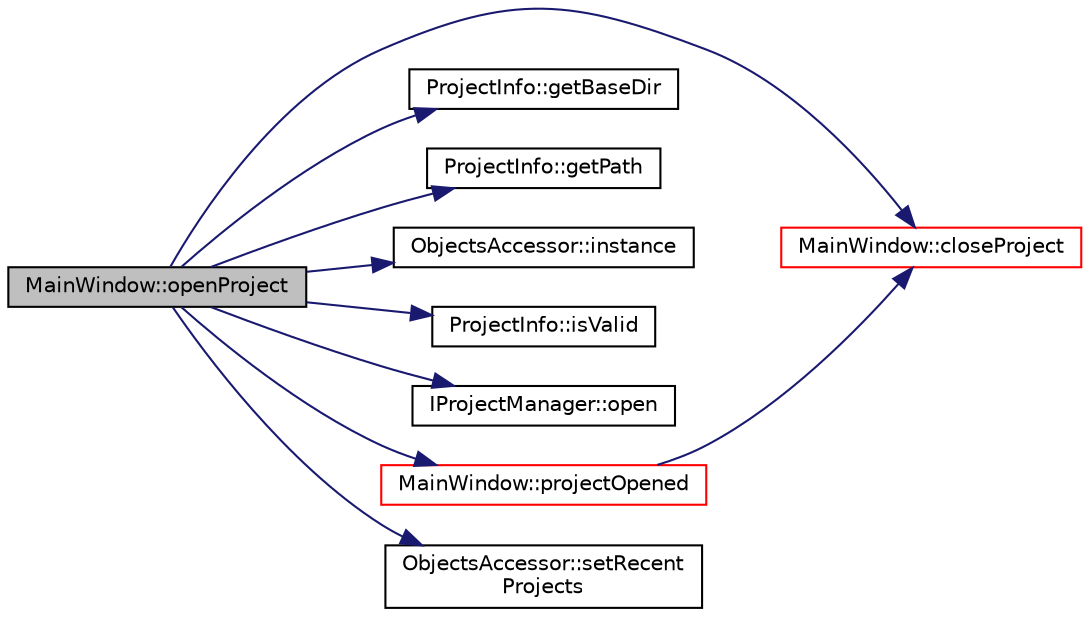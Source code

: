 digraph "MainWindow::openProject"
{
 // LATEX_PDF_SIZE
  edge [fontname="Helvetica",fontsize="10",labelfontname="Helvetica",labelfontsize="10"];
  node [fontname="Helvetica",fontsize="10",shape=record];
  rankdir="LR";
  Node1 [label="MainWindow::openProject",height=0.2,width=0.4,color="black", fillcolor="grey75", style="filled", fontcolor="black",tooltip=" "];
  Node1 -> Node2 [color="midnightblue",fontsize="10",style="solid",fontname="Helvetica"];
  Node2 [label="MainWindow::closeProject",height=0.2,width=0.4,color="red", fillcolor="white", style="filled",URL="$class_main_window.html#a76ab638b4eb18b2624b882474d90f905",tooltip=" "];
  Node1 -> Node8 [color="midnightblue",fontsize="10",style="solid",fontname="Helvetica"];
  Node8 [label="ProjectInfo::getBaseDir",height=0.2,width=0.4,color="black", fillcolor="white", style="filled",URL="$struct_project_info.html#a71068380a217d3811d085c1ab1aadf59",tooltip=" "];
  Node1 -> Node9 [color="midnightblue",fontsize="10",style="solid",fontname="Helvetica"];
  Node9 [label="ProjectInfo::getPath",height=0.2,width=0.4,color="black", fillcolor="white", style="filled",URL="$struct_project_info.html#a781e4f7abfbb6dce848bc1f0e6e46c55",tooltip=" "];
  Node1 -> Node10 [color="midnightblue",fontsize="10",style="solid",fontname="Helvetica"];
  Node10 [label="ObjectsAccessor::instance",height=0.2,width=0.4,color="black", fillcolor="white", style="filled",URL="$class_objects_accessor.html#adcde9d95f2bbdd55714d9bd9bb3efce4",tooltip=" "];
  Node1 -> Node11 [color="midnightblue",fontsize="10",style="solid",fontname="Helvetica"];
  Node11 [label="ProjectInfo::isValid",height=0.2,width=0.4,color="black", fillcolor="white", style="filled",URL="$struct_project_info.html#ab773ce26983e2e9a1478a6e22d5a596a",tooltip=" "];
  Node1 -> Node12 [color="midnightblue",fontsize="10",style="solid",fontname="Helvetica"];
  Node12 [label="IProjectManager::open",height=0.2,width=0.4,color="black", fillcolor="white", style="filled",URL="$class_i_project_manager.html#a48962f8aeb396b60722bffa60d3d79f3",tooltip=" "];
  Node1 -> Node13 [color="midnightblue",fontsize="10",style="solid",fontname="Helvetica"];
  Node13 [label="MainWindow::projectOpened",height=0.2,width=0.4,color="red", fillcolor="white", style="filled",URL="$class_main_window.html#a2c2d7e1cdd309b698173f750f3d98738",tooltip=" "];
  Node13 -> Node2 [color="midnightblue",fontsize="10",style="solid",fontname="Helvetica"];
  Node1 -> Node16 [color="midnightblue",fontsize="10",style="solid",fontname="Helvetica"];
  Node16 [label="ObjectsAccessor::setRecent\lProjects",height=0.2,width=0.4,color="black", fillcolor="white", style="filled",URL="$class_objects_accessor.html#a8922ac7c16e27cd5ed94e7b1e8d20ce8",tooltip=" "];
}
